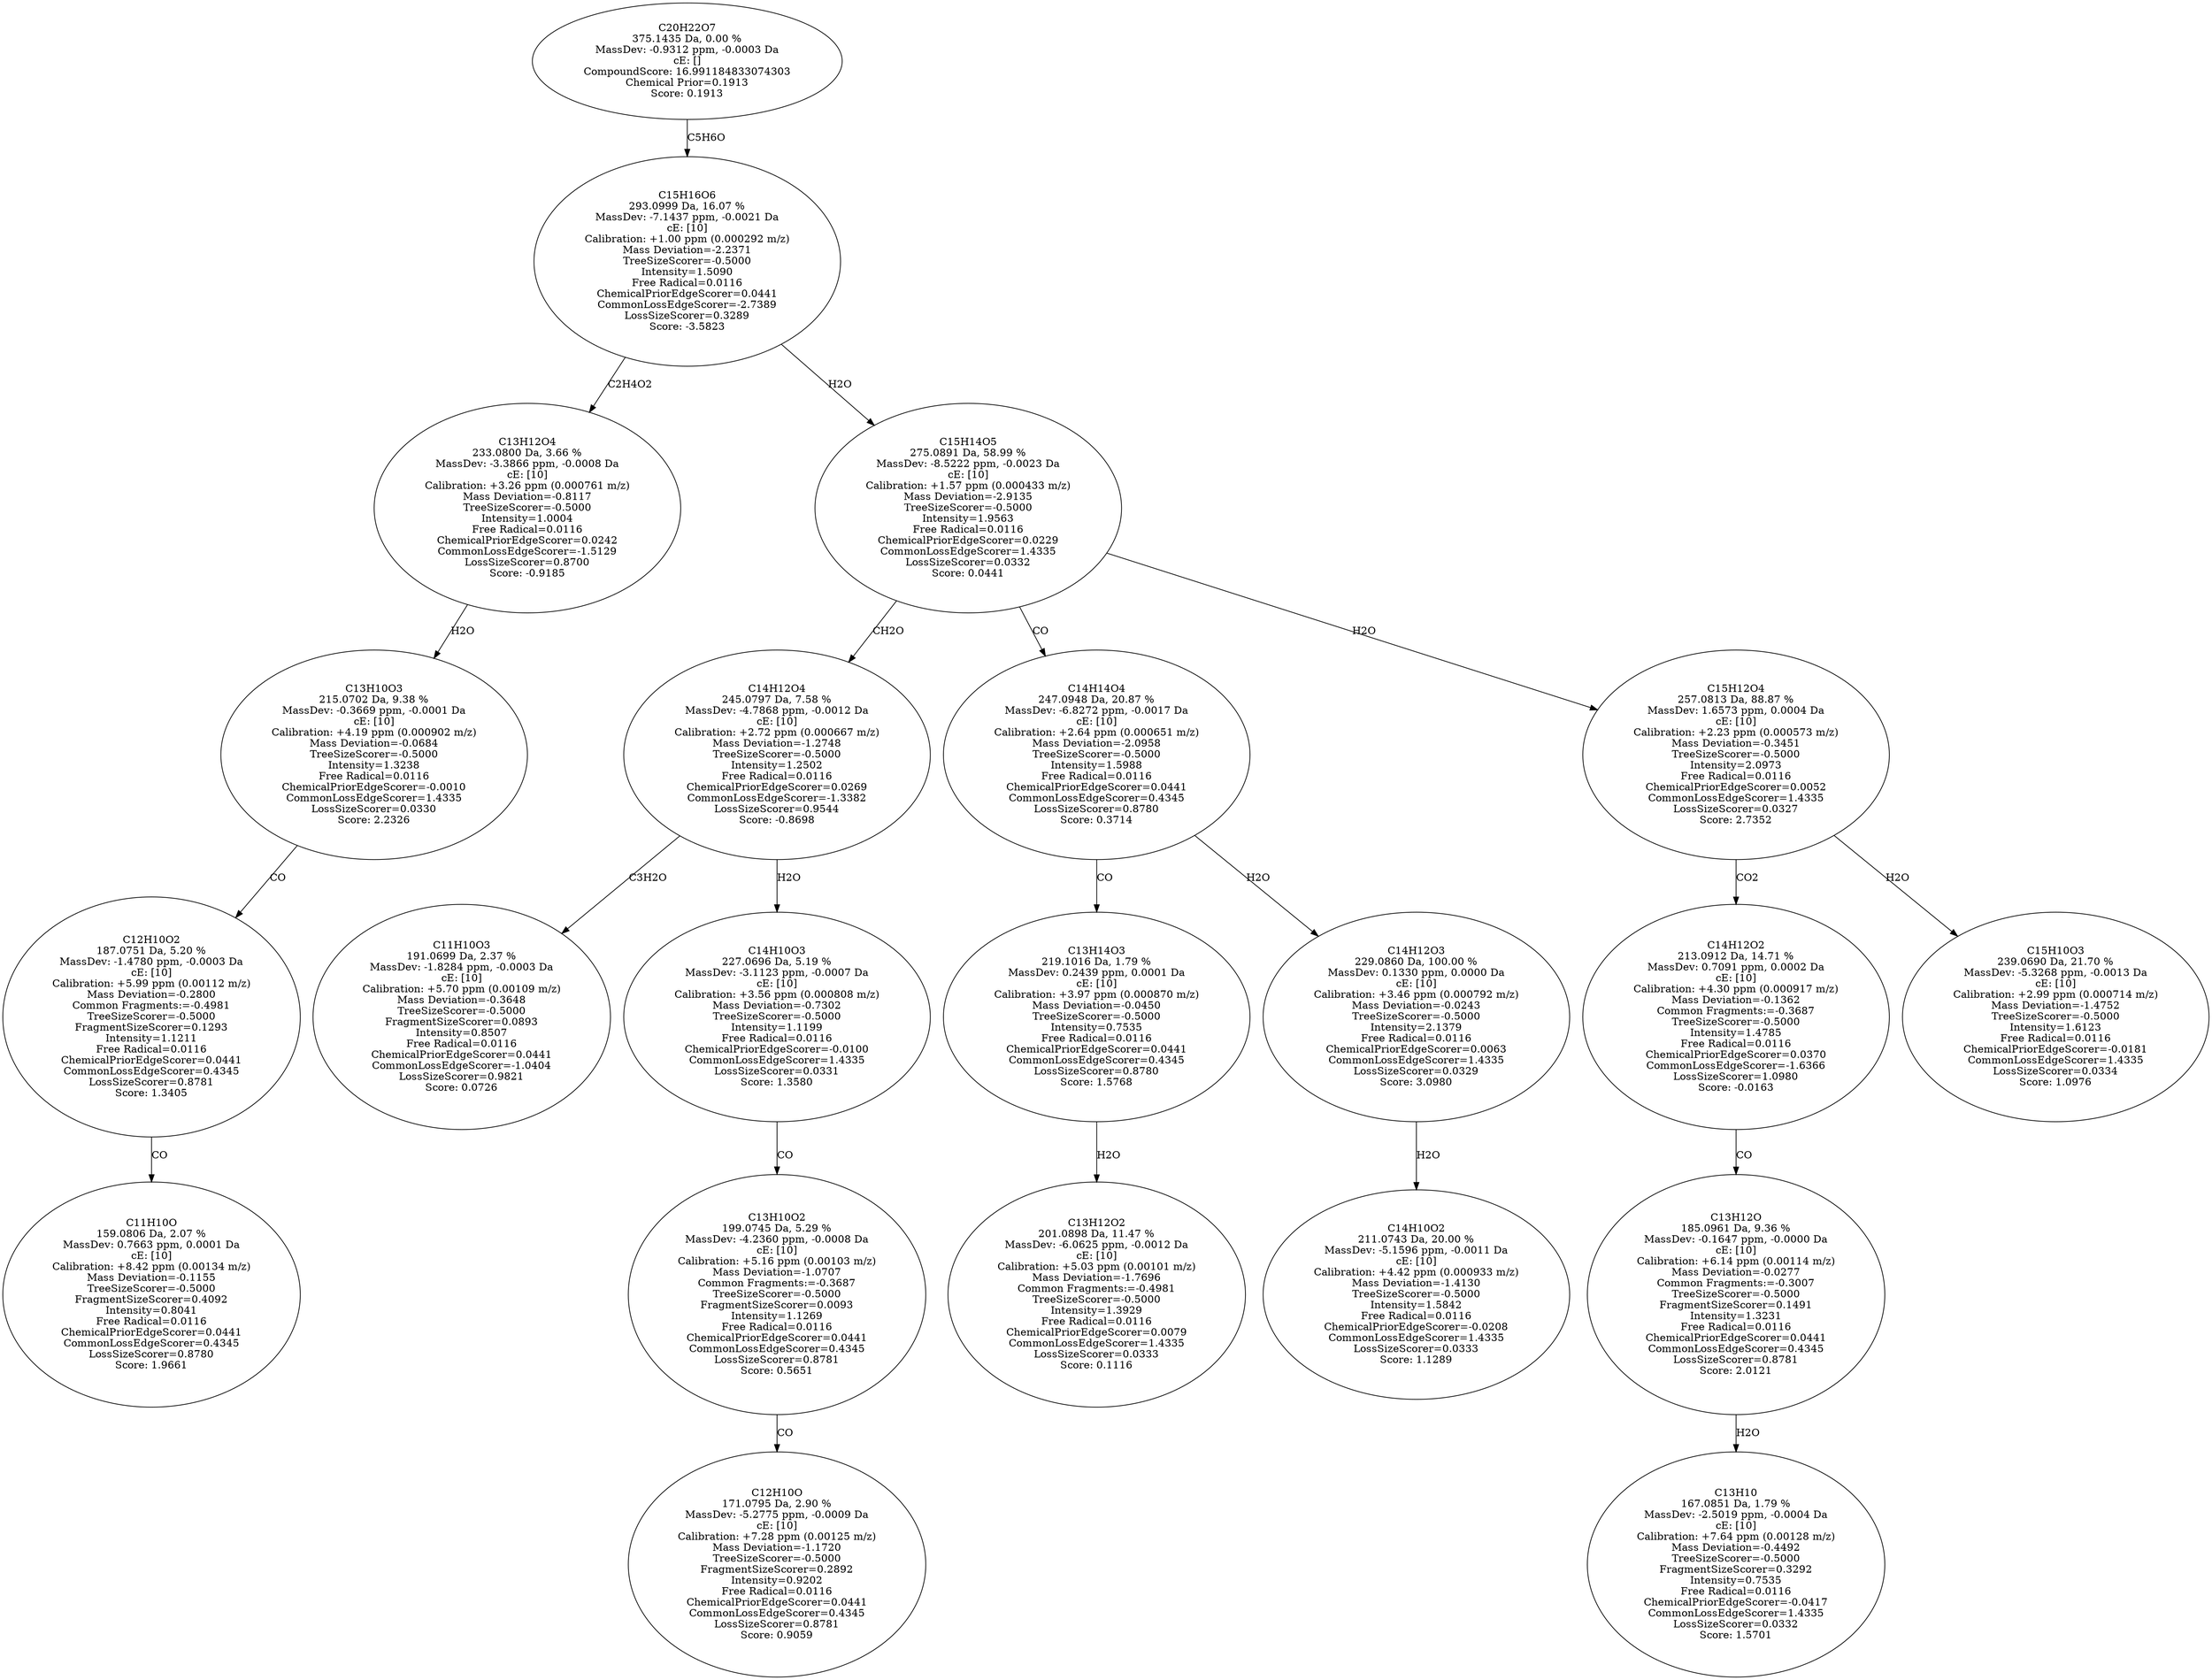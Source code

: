strict digraph {
v1 [label="C11H10O\n159.0806 Da, 2.07 %\nMassDev: 0.7663 ppm, 0.0001 Da\ncE: [10]\nCalibration: +8.42 ppm (0.00134 m/z)\nMass Deviation=-0.1155\nTreeSizeScorer=-0.5000\nFragmentSizeScorer=0.4092\nIntensity=0.8041\nFree Radical=0.0116\nChemicalPriorEdgeScorer=0.0441\nCommonLossEdgeScorer=0.4345\nLossSizeScorer=0.8780\nScore: 1.9661"];
v2 [label="C12H10O2\n187.0751 Da, 5.20 %\nMassDev: -1.4780 ppm, -0.0003 Da\ncE: [10]\nCalibration: +5.99 ppm (0.00112 m/z)\nMass Deviation=-0.2800\nCommon Fragments:=-0.4981\nTreeSizeScorer=-0.5000\nFragmentSizeScorer=0.1293\nIntensity=1.1211\nFree Radical=0.0116\nChemicalPriorEdgeScorer=0.0441\nCommonLossEdgeScorer=0.4345\nLossSizeScorer=0.8781\nScore: 1.3405"];
v3 [label="C13H10O3\n215.0702 Da, 9.38 %\nMassDev: -0.3669 ppm, -0.0001 Da\ncE: [10]\nCalibration: +4.19 ppm (0.000902 m/z)\nMass Deviation=-0.0684\nTreeSizeScorer=-0.5000\nIntensity=1.3238\nFree Radical=0.0116\nChemicalPriorEdgeScorer=-0.0010\nCommonLossEdgeScorer=1.4335\nLossSizeScorer=0.0330\nScore: 2.2326"];
v4 [label="C13H12O4\n233.0800 Da, 3.66 %\nMassDev: -3.3866 ppm, -0.0008 Da\ncE: [10]\nCalibration: +3.26 ppm (0.000761 m/z)\nMass Deviation=-0.8117\nTreeSizeScorer=-0.5000\nIntensity=1.0004\nFree Radical=0.0116\nChemicalPriorEdgeScorer=0.0242\nCommonLossEdgeScorer=-1.5129\nLossSizeScorer=0.8700\nScore: -0.9185"];
v5 [label="C11H10O3\n191.0699 Da, 2.37 %\nMassDev: -1.8284 ppm, -0.0003 Da\ncE: [10]\nCalibration: +5.70 ppm (0.00109 m/z)\nMass Deviation=-0.3648\nTreeSizeScorer=-0.5000\nFragmentSizeScorer=0.0893\nIntensity=0.8507\nFree Radical=0.0116\nChemicalPriorEdgeScorer=0.0441\nCommonLossEdgeScorer=-1.0404\nLossSizeScorer=0.9821\nScore: 0.0726"];
v6 [label="C12H10O\n171.0795 Da, 2.90 %\nMassDev: -5.2775 ppm, -0.0009 Da\ncE: [10]\nCalibration: +7.28 ppm (0.00125 m/z)\nMass Deviation=-1.1720\nTreeSizeScorer=-0.5000\nFragmentSizeScorer=0.2892\nIntensity=0.9202\nFree Radical=0.0116\nChemicalPriorEdgeScorer=0.0441\nCommonLossEdgeScorer=0.4345\nLossSizeScorer=0.8781\nScore: 0.9059"];
v7 [label="C13H10O2\n199.0745 Da, 5.29 %\nMassDev: -4.2360 ppm, -0.0008 Da\ncE: [10]\nCalibration: +5.16 ppm (0.00103 m/z)\nMass Deviation=-1.0707\nCommon Fragments:=-0.3687\nTreeSizeScorer=-0.5000\nFragmentSizeScorer=0.0093\nIntensity=1.1269\nFree Radical=0.0116\nChemicalPriorEdgeScorer=0.0441\nCommonLossEdgeScorer=0.4345\nLossSizeScorer=0.8781\nScore: 0.5651"];
v8 [label="C14H10O3\n227.0696 Da, 5.19 %\nMassDev: -3.1123 ppm, -0.0007 Da\ncE: [10]\nCalibration: +3.56 ppm (0.000808 m/z)\nMass Deviation=-0.7302\nTreeSizeScorer=-0.5000\nIntensity=1.1199\nFree Radical=0.0116\nChemicalPriorEdgeScorer=-0.0100\nCommonLossEdgeScorer=1.4335\nLossSizeScorer=0.0331\nScore: 1.3580"];
v9 [label="C14H12O4\n245.0797 Da, 7.58 %\nMassDev: -4.7868 ppm, -0.0012 Da\ncE: [10]\nCalibration: +2.72 ppm (0.000667 m/z)\nMass Deviation=-1.2748\nTreeSizeScorer=-0.5000\nIntensity=1.2502\nFree Radical=0.0116\nChemicalPriorEdgeScorer=0.0269\nCommonLossEdgeScorer=-1.3382\nLossSizeScorer=0.9544\nScore: -0.8698"];
v10 [label="C13H12O2\n201.0898 Da, 11.47 %\nMassDev: -6.0625 ppm, -0.0012 Da\ncE: [10]\nCalibration: +5.03 ppm (0.00101 m/z)\nMass Deviation=-1.7696\nCommon Fragments:=-0.4981\nTreeSizeScorer=-0.5000\nIntensity=1.3929\nFree Radical=0.0116\nChemicalPriorEdgeScorer=0.0079\nCommonLossEdgeScorer=1.4335\nLossSizeScorer=0.0333\nScore: 0.1116"];
v11 [label="C13H14O3\n219.1016 Da, 1.79 %\nMassDev: 0.2439 ppm, 0.0001 Da\ncE: [10]\nCalibration: +3.97 ppm (0.000870 m/z)\nMass Deviation=-0.0450\nTreeSizeScorer=-0.5000\nIntensity=0.7535\nFree Radical=0.0116\nChemicalPriorEdgeScorer=0.0441\nCommonLossEdgeScorer=0.4345\nLossSizeScorer=0.8780\nScore: 1.5768"];
v12 [label="C14H10O2\n211.0743 Da, 20.00 %\nMassDev: -5.1596 ppm, -0.0011 Da\ncE: [10]\nCalibration: +4.42 ppm (0.000933 m/z)\nMass Deviation=-1.4130\nTreeSizeScorer=-0.5000\nIntensity=1.5842\nFree Radical=0.0116\nChemicalPriorEdgeScorer=-0.0208\nCommonLossEdgeScorer=1.4335\nLossSizeScorer=0.0333\nScore: 1.1289"];
v13 [label="C14H12O3\n229.0860 Da, 100.00 %\nMassDev: 0.1330 ppm, 0.0000 Da\ncE: [10]\nCalibration: +3.46 ppm (0.000792 m/z)\nMass Deviation=-0.0243\nTreeSizeScorer=-0.5000\nIntensity=2.1379\nFree Radical=0.0116\nChemicalPriorEdgeScorer=0.0063\nCommonLossEdgeScorer=1.4335\nLossSizeScorer=0.0329\nScore: 3.0980"];
v14 [label="C14H14O4\n247.0948 Da, 20.87 %\nMassDev: -6.8272 ppm, -0.0017 Da\ncE: [10]\nCalibration: +2.64 ppm (0.000651 m/z)\nMass Deviation=-2.0958\nTreeSizeScorer=-0.5000\nIntensity=1.5988\nFree Radical=0.0116\nChemicalPriorEdgeScorer=0.0441\nCommonLossEdgeScorer=0.4345\nLossSizeScorer=0.8780\nScore: 0.3714"];
v15 [label="C13H10\n167.0851 Da, 1.79 %\nMassDev: -2.5019 ppm, -0.0004 Da\ncE: [10]\nCalibration: +7.64 ppm (0.00128 m/z)\nMass Deviation=-0.4492\nTreeSizeScorer=-0.5000\nFragmentSizeScorer=0.3292\nIntensity=0.7535\nFree Radical=0.0116\nChemicalPriorEdgeScorer=-0.0417\nCommonLossEdgeScorer=1.4335\nLossSizeScorer=0.0332\nScore: 1.5701"];
v16 [label="C13H12O\n185.0961 Da, 9.36 %\nMassDev: -0.1647 ppm, -0.0000 Da\ncE: [10]\nCalibration: +6.14 ppm (0.00114 m/z)\nMass Deviation=-0.0277\nCommon Fragments:=-0.3007\nTreeSizeScorer=-0.5000\nFragmentSizeScorer=0.1491\nIntensity=1.3231\nFree Radical=0.0116\nChemicalPriorEdgeScorer=0.0441\nCommonLossEdgeScorer=0.4345\nLossSizeScorer=0.8781\nScore: 2.0121"];
v17 [label="C14H12O2\n213.0912 Da, 14.71 %\nMassDev: 0.7091 ppm, 0.0002 Da\ncE: [10]\nCalibration: +4.30 ppm (0.000917 m/z)\nMass Deviation=-0.1362\nCommon Fragments:=-0.3687\nTreeSizeScorer=-0.5000\nIntensity=1.4785\nFree Radical=0.0116\nChemicalPriorEdgeScorer=0.0370\nCommonLossEdgeScorer=-1.6366\nLossSizeScorer=1.0980\nScore: -0.0163"];
v18 [label="C15H10O3\n239.0690 Da, 21.70 %\nMassDev: -5.3268 ppm, -0.0013 Da\ncE: [10]\nCalibration: +2.99 ppm (0.000714 m/z)\nMass Deviation=-1.4752\nTreeSizeScorer=-0.5000\nIntensity=1.6123\nFree Radical=0.0116\nChemicalPriorEdgeScorer=-0.0181\nCommonLossEdgeScorer=1.4335\nLossSizeScorer=0.0334\nScore: 1.0976"];
v19 [label="C15H12O4\n257.0813 Da, 88.87 %\nMassDev: 1.6573 ppm, 0.0004 Da\ncE: [10]\nCalibration: +2.23 ppm (0.000573 m/z)\nMass Deviation=-0.3451\nTreeSizeScorer=-0.5000\nIntensity=2.0973\nFree Radical=0.0116\nChemicalPriorEdgeScorer=0.0052\nCommonLossEdgeScorer=1.4335\nLossSizeScorer=0.0327\nScore: 2.7352"];
v20 [label="C15H14O5\n275.0891 Da, 58.99 %\nMassDev: -8.5222 ppm, -0.0023 Da\ncE: [10]\nCalibration: +1.57 ppm (0.000433 m/z)\nMass Deviation=-2.9135\nTreeSizeScorer=-0.5000\nIntensity=1.9563\nFree Radical=0.0116\nChemicalPriorEdgeScorer=0.0229\nCommonLossEdgeScorer=1.4335\nLossSizeScorer=0.0332\nScore: 0.0441"];
v21 [label="C15H16O6\n293.0999 Da, 16.07 %\nMassDev: -7.1437 ppm, -0.0021 Da\ncE: [10]\nCalibration: +1.00 ppm (0.000292 m/z)\nMass Deviation=-2.2371\nTreeSizeScorer=-0.5000\nIntensity=1.5090\nFree Radical=0.0116\nChemicalPriorEdgeScorer=0.0441\nCommonLossEdgeScorer=-2.7389\nLossSizeScorer=0.3289\nScore: -3.5823"];
v22 [label="C20H22O7\n375.1435 Da, 0.00 %\nMassDev: -0.9312 ppm, -0.0003 Da\ncE: []\nCompoundScore: 16.991184833074303\nChemical Prior=0.1913\nScore: 0.1913"];
v2 -> v1 [label="CO"];
v3 -> v2 [label="CO"];
v4 -> v3 [label="H2O"];
v21 -> v4 [label="C2H4O2"];
v9 -> v5 [label="C3H2O"];
v7 -> v6 [label="CO"];
v8 -> v7 [label="CO"];
v9 -> v8 [label="H2O"];
v20 -> v9 [label="CH2O"];
v11 -> v10 [label="H2O"];
v14 -> v11 [label="CO"];
v13 -> v12 [label="H2O"];
v14 -> v13 [label="H2O"];
v20 -> v14 [label="CO"];
v16 -> v15 [label="H2O"];
v17 -> v16 [label="CO"];
v19 -> v17 [label="CO2"];
v19 -> v18 [label="H2O"];
v20 -> v19 [label="H2O"];
v21 -> v20 [label="H2O"];
v22 -> v21 [label="C5H6O"];
}